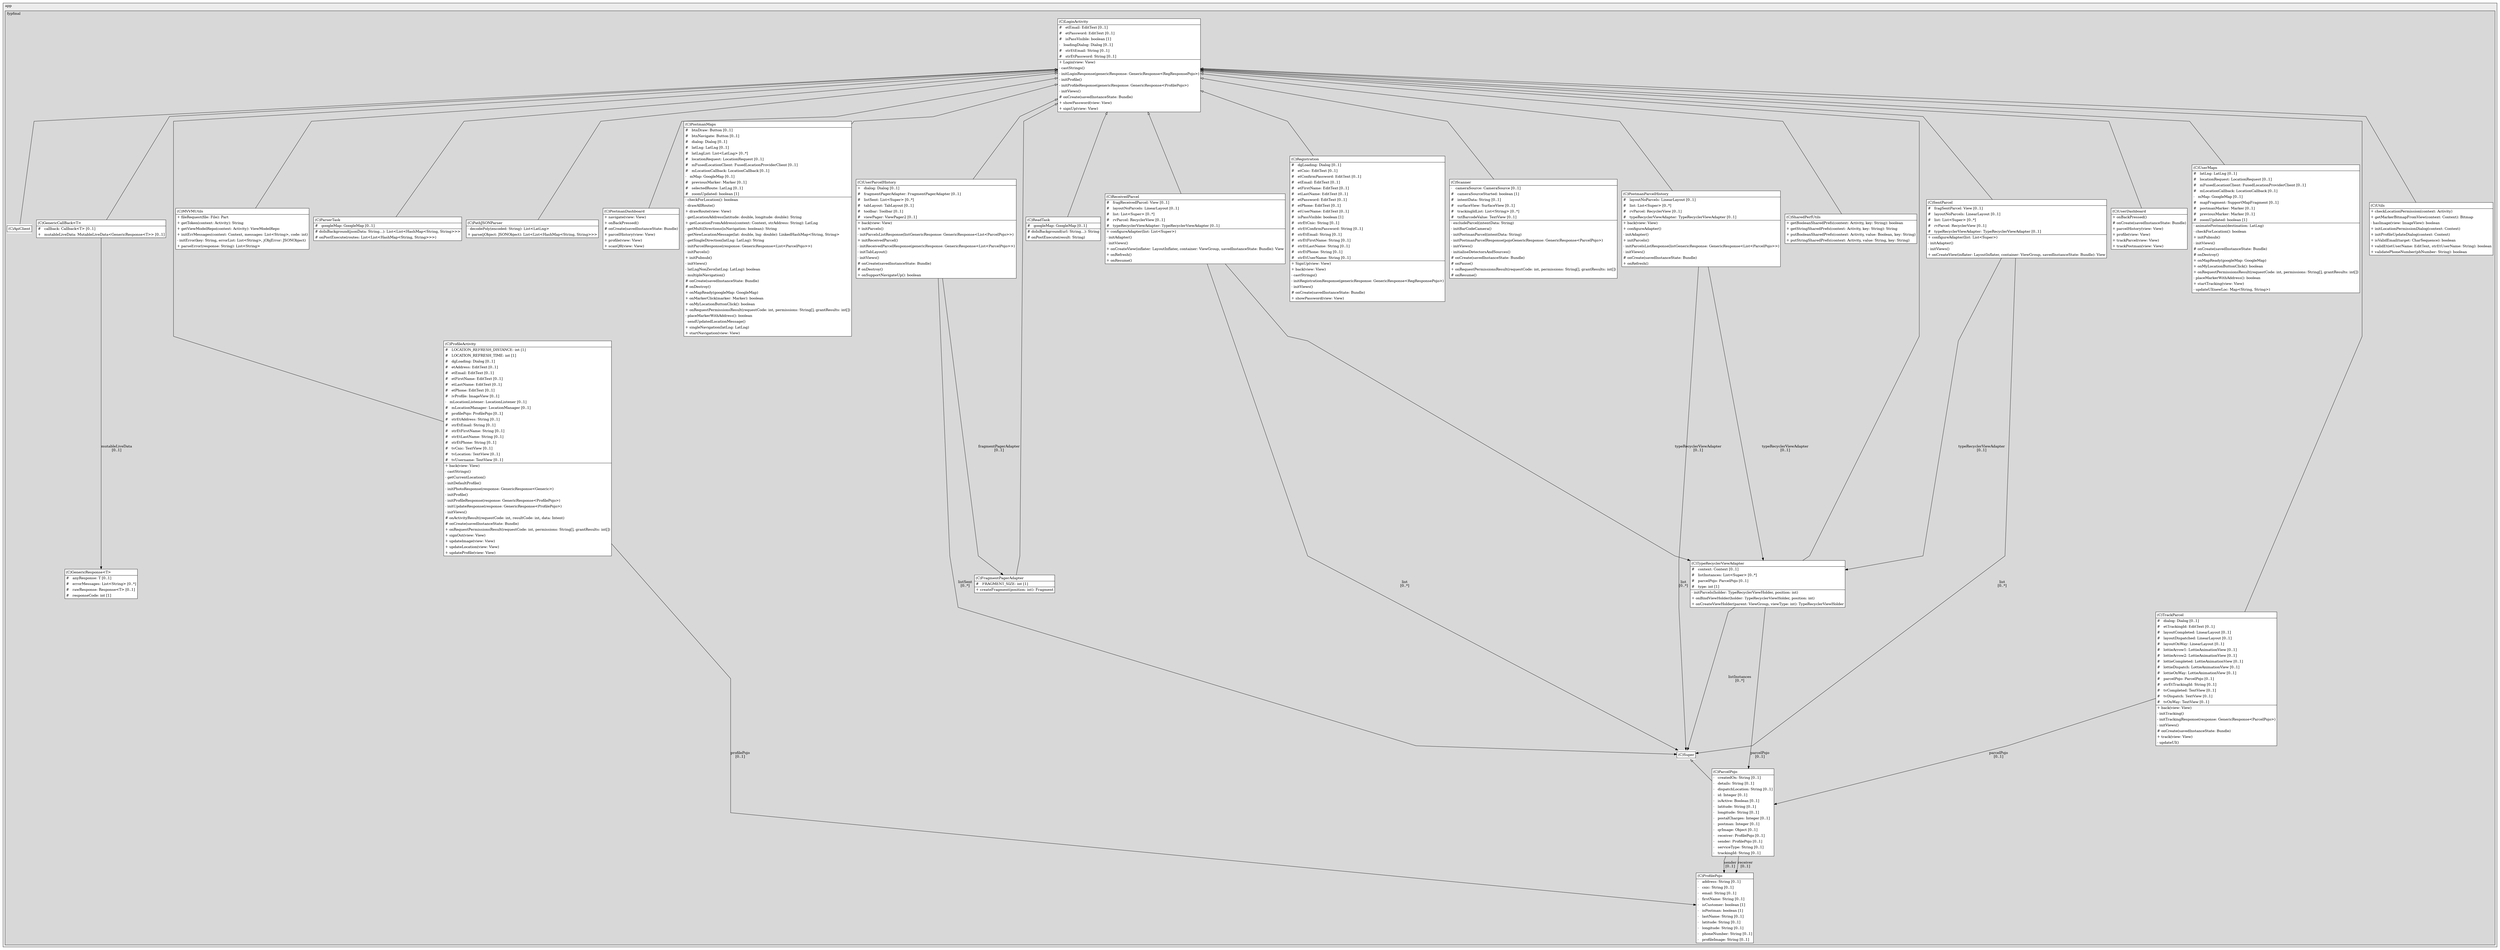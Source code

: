 @startuml

/' diagram meta data start
config=StructureConfiguration;
{
  "projectClassification": {
    "searchMode": "OpenProject", // OpenProject, AllProjects
    "includedProjects": "",
    "pathEndKeywords": "*.impl",
    "isClientPath": "",
    "isClientName": "",
    "isTestPath": "",
    "isTestName": "",
    "isMappingPath": "",
    "isMappingName": "",
    "isDataAccessPath": "",
    "isDataAccessName": "",
    "isDataStructurePath": "",
    "isDataStructureName": "",
    "isInterfaceStructuresPath": "",
    "isInterfaceStructuresName": "",
    "isEntryPointPath": "",
    "isEntryPointName": ""
  },
  "graphRestriction": {
    "classPackageExcludeFilter": "",
    "classPackageIncludeFilter": "",
    "classNameExcludeFilter": "",
    "classNameIncludeFilter": "",
    "methodNameExcludeFilter": "",
    "methodNameIncludeFilter": "",
    "removeByInheritance": "", // inheritance/annotation based filtering is done in a second step
    "removeByAnnotation": "",
    "removeByClassPackage": "", // cleanup the graph after inheritance/annotation based filtering is done
    "removeByClassName": "",
    "cutMappings": false,
    "cutEnum": true,
    "cutTests": true,
    "cutClient": true,
    "cutDataAccess": false,
    "cutInterfaceStructures": false,
    "cutDataStructures": false,
    "cutGetterAndSetter": true,
    "cutConstructors": true
  },
  "graphTraversal": {
    "forwardDepth": 6,
    "backwardDepth": 6,
    "classPackageExcludeFilter": "",
    "classPackageIncludeFilter": "",
    "classNameExcludeFilter": "",
    "classNameIncludeFilter": "",
    "methodNameExcludeFilter": "",
    "methodNameIncludeFilter": "",
    "hideMappings": false,
    "hideDataStructures": false,
    "hidePrivateMethods": true,
    "hideInterfaceCalls": true, // indirection: implementation -> interface (is hidden) -> implementation
    "onlyShowApplicationEntryPoints": false // root node is included
  },
  "details": {
    "aggregation": "GroupByClass", // ByClass, GroupByClass, None
    "showClassGenericTypes": true,
    "showMethods": true,
    "showMethodParameterNames": true,
    "showMethodParameterTypes": true,
    "showMethodReturnType": true,
    "showPackageLevels": 2,
    "showDetailedClassStructure": true
  },
  "rootClass": "com.app.fypfinal.activities.LoginActivity"
}
diagram meta data end '/



digraph g {
    rankdir="TB"
    splines=polyline


'nodes
subgraph cluster_96801 {
   	label=app
	labeljust=l
	fillcolor="#ececec"
	style=filled

   subgraph cluster_1136478522 {
   	label=fypfinal
	labeljust=l
	fillcolor="#d8d8d8"
	style=filled

   ApiClient1282778823[
	label=<<TABLE BORDER="1" CELLBORDER="0" CELLPADDING="4" CELLSPACING="0">
<TR><TD ALIGN="LEFT" >(C)ApiClient</TD></TR>
</TABLE>>
	style=filled
	margin=0
	shape=plaintext
	fillcolor="#FFFFFF"
];

FragmentPagerAdapter1842625409[
	label=<<TABLE BORDER="1" CELLBORDER="0" CELLPADDING="4" CELLSPACING="0">
<TR><TD ALIGN="LEFT" >(C)FragmentPagerAdapter</TD></TR>
<HR/>
<TR><TD ALIGN="LEFT" >#   FRAGMENT_SIZE: int [1]</TD></TR>
<HR/>
<TR><TD ALIGN="LEFT" >+ createFragment(position: int): Fragment</TD></TR>
</TABLE>>
	style=filled
	margin=0
	shape=plaintext
	fillcolor="#FFFFFF"
];

GenericCallBack2076914764[
	label=<<TABLE BORDER="1" CELLBORDER="0" CELLPADDING="4" CELLSPACING="0">
<TR><TD ALIGN="LEFT" >(C)GenericCallBack&lt;T&gt;</TD></TR>
<HR/>
<TR><TD ALIGN="LEFT" >#   callback: Callback&lt;T&gt; [0..1]</TD></TR>
<TR><TD ALIGN="LEFT" >+   mutableLiveData: MutableLiveData&lt;GenericResponse&lt;T&gt;&gt; [0..1]</TD></TR>
</TABLE>>
	style=filled
	margin=0
	shape=plaintext
	fillcolor="#FFFFFF"
];

GenericResponse2076914764[
	label=<<TABLE BORDER="1" CELLBORDER="0" CELLPADDING="4" CELLSPACING="0">
<TR><TD ALIGN="LEFT" >(C)GenericResponse&lt;T&gt;</TD></TR>
<HR/>
<TR><TD ALIGN="LEFT" >#   anyResponse: T [0..1]</TD></TR>
<TR><TD ALIGN="LEFT" >#   errorMessages: List&lt;String&gt; [0..*]</TD></TR>
<TR><TD ALIGN="LEFT" >#   rawResponse: Response&lt;T&gt; [0..1]</TD></TR>
<TR><TD ALIGN="LEFT" >#   responseCode: int [1]</TD></TR>
</TABLE>>
	style=filled
	margin=0
	shape=plaintext
	fillcolor="#FFFFFF"
];

LoginActivity1763034792[
	label=<<TABLE BORDER="1" CELLBORDER="0" CELLPADDING="4" CELLSPACING="0">
<TR><TD ALIGN="LEFT" >(C)LoginActivity</TD></TR>
<HR/>
<TR><TD ALIGN="LEFT" >#   etEmail: EditText [0..1]</TD></TR>
<TR><TD ALIGN="LEFT" >#   etPassword: EditText [0..1]</TD></TR>
<TR><TD ALIGN="LEFT" >#   isPassVisible: boolean [1]</TD></TR>
<TR><TD ALIGN="LEFT" >-   loadingDialog: Dialog [0..1]</TD></TR>
<TR><TD ALIGN="LEFT" >#   strEtEmail: String [0..1]</TD></TR>
<TR><TD ALIGN="LEFT" >#   strEtPassword: String [0..1]</TD></TR>
<HR/>
<TR><TD ALIGN="LEFT" >+ Login(view: View)</TD></TR>
<TR><TD ALIGN="LEFT" >- castStrings()</TD></TR>
<TR><TD ALIGN="LEFT" >- initLoginResponse(genericResponse: GenericResponse&lt;RegResponsePojo&gt;)</TD></TR>
<TR><TD ALIGN="LEFT" >- initProfile()</TD></TR>
<TR><TD ALIGN="LEFT" >- initProfileResponse(genericResponse: GenericResponse&lt;ProfilePojo&gt;)</TD></TR>
<TR><TD ALIGN="LEFT" >- initViews()</TD></TR>
<TR><TD ALIGN="LEFT" ># onCreate(savedInstanceState: Bundle)</TD></TR>
<TR><TD ALIGN="LEFT" >+ showPassword(view: View)</TD></TR>
<TR><TD ALIGN="LEFT" >+ signUp(view: View)</TD></TR>
</TABLE>>
	style=filled
	margin=0
	shape=plaintext
	fillcolor="#FFFFFF"
];

MVVMUtils1662139010[
	label=<<TABLE BORDER="1" CELLBORDER="0" CELLPADDING="4" CELLSPACING="0">
<TR><TD ALIGN="LEFT" >(C)MVVMUtils</TD></TR>
<HR/>
<TR><TD ALIGN="LEFT" >+ fileRequest(file: File): Part</TD></TR>
<TR><TD ALIGN="LEFT" >+ getToken(context: Activity): String</TD></TR>
<TR><TD ALIGN="LEFT" >+ getViewModelRepo(context: Activity): ViewModelRepo</TD></TR>
<TR><TD ALIGN="LEFT" >+ initErrMessages(context: Context, messages: List&lt;String&gt;, code: int)</TD></TR>
<TR><TD ALIGN="LEFT" >- initError(key: String, errorList: List&lt;String&gt;, jObjError: JSONObject)</TD></TR>
<TR><TD ALIGN="LEFT" >+ parseError(response: String): List&lt;String&gt;</TD></TR>
</TABLE>>
	style=filled
	margin=0
	shape=plaintext
	fillcolor="#FFFFFF"
];

ParcelPojo1111883895[
	label=<<TABLE BORDER="1" CELLBORDER="0" CELLPADDING="4" CELLSPACING="0">
<TR><TD ALIGN="LEFT" >(C)ParcelPojo</TD></TR>
<HR/>
<TR><TD ALIGN="LEFT" >-   createdOn: String [0..1]</TD></TR>
<TR><TD ALIGN="LEFT" >-   details: String [0..1]</TD></TR>
<TR><TD ALIGN="LEFT" >-   dispatchLocation: String [0..1]</TD></TR>
<TR><TD ALIGN="LEFT" >-   id: Integer [0..1]</TD></TR>
<TR><TD ALIGN="LEFT" >-   isActive: Boolean [0..1]</TD></TR>
<TR><TD ALIGN="LEFT" >-   latitude: String [0..1]</TD></TR>
<TR><TD ALIGN="LEFT" >-   longitude: String [0..1]</TD></TR>
<TR><TD ALIGN="LEFT" >-   postalCharges: Integer [0..1]</TD></TR>
<TR><TD ALIGN="LEFT" >-   postman: Integer [0..1]</TD></TR>
<TR><TD ALIGN="LEFT" >-   qrImage: Object [0..1]</TD></TR>
<TR><TD ALIGN="LEFT" >-   receiver: ProfilePojo [0..1]</TD></TR>
<TR><TD ALIGN="LEFT" >-   sender: ProfilePojo [0..1]</TD></TR>
<TR><TD ALIGN="LEFT" >-   serviceType: String [0..1]</TD></TR>
<TR><TD ALIGN="LEFT" >-   trackingId: String [0..1]</TD></TR>
</TABLE>>
	style=filled
	margin=0
	shape=plaintext
	fillcolor="#FFFFFF"
];

ParserTask41603095[
	label=<<TABLE BORDER="1" CELLBORDER="0" CELLPADDING="4" CELLSPACING="0">
<TR><TD ALIGN="LEFT" >(C)ParserTask</TD></TR>
<HR/>
<TR><TD ALIGN="LEFT" >#   googleMap: GoogleMap [0..1]</TD></TR>
<HR/>
<TR><TD ALIGN="LEFT" ># doInBackground(jsonData: String...): List&lt;List&lt;HashMap&lt;String, String&gt;&gt;&gt;</TD></TR>
<TR><TD ALIGN="LEFT" ># onPostExecute(routes: List&lt;List&lt;HashMap&lt;String, String&gt;&gt;&gt;)</TD></TR>
</TABLE>>
	style=filled
	margin=0
	shape=plaintext
	fillcolor="#FFFFFF"
];

PathJSONParser41603095[
	label=<<TABLE BORDER="1" CELLBORDER="0" CELLPADDING="4" CELLSPACING="0">
<TR><TD ALIGN="LEFT" >(C)PathJSONParser</TD></TR>
<HR/>
<TR><TD ALIGN="LEFT" >- decodePoly(encoded: String): List&lt;LatLng&gt;</TD></TR>
<TR><TD ALIGN="LEFT" >+ parse(jObject: JSONObject): List&lt;List&lt;HashMap&lt;String, String&gt;&gt;&gt;</TD></TR>
</TABLE>>
	style=filled
	margin=0
	shape=plaintext
	fillcolor="#FFFFFF"
];

PostmanDashboard1763034792[
	label=<<TABLE BORDER="1" CELLBORDER="0" CELLPADDING="4" CELLSPACING="0">
<TR><TD ALIGN="LEFT" >(C)PostmanDashboard</TD></TR>
<HR/>
<TR><TD ALIGN="LEFT" >+ navigate(view: View)</TD></TR>
<TR><TD ALIGN="LEFT" >+ onBackPressed()</TD></TR>
<TR><TD ALIGN="LEFT" ># onCreate(savedInstanceState: Bundle)</TD></TR>
<TR><TD ALIGN="LEFT" >+ parcelHistory(view: View)</TD></TR>
<TR><TD ALIGN="LEFT" >+ profile(view: View)</TD></TR>
<TR><TD ALIGN="LEFT" >+ scanQR(view: View)</TD></TR>
</TABLE>>
	style=filled
	margin=0
	shape=plaintext
	fillcolor="#FFFFFF"
];

PostmanMaps1763034792[
	label=<<TABLE BORDER="1" CELLBORDER="0" CELLPADDING="4" CELLSPACING="0">
<TR><TD ALIGN="LEFT" >(C)PostmanMaps</TD></TR>
<HR/>
<TR><TD ALIGN="LEFT" >#   btnDraw: Button [0..1]</TD></TR>
<TR><TD ALIGN="LEFT" >#   btnNavigate: Button [0..1]</TD></TR>
<TR><TD ALIGN="LEFT" >#   dialog: Dialog [0..1]</TD></TR>
<TR><TD ALIGN="LEFT" >#   latLng: LatLng [0..1]</TD></TR>
<TR><TD ALIGN="LEFT" >#   latLngList: List&lt;LatLng&gt; [0..*]</TD></TR>
<TR><TD ALIGN="LEFT" >#   locationRequest: LocationRequest [0..1]</TD></TR>
<TR><TD ALIGN="LEFT" >#   mFusedLocationClient: FusedLocationProviderClient [0..1]</TD></TR>
<TR><TD ALIGN="LEFT" >#   mLocationCallback: LocationCallback [0..1]</TD></TR>
<TR><TD ALIGN="LEFT" >-   mMap: GoogleMap [0..1]</TD></TR>
<TR><TD ALIGN="LEFT" >#   previousMarker: Marker [0..1]</TD></TR>
<TR><TD ALIGN="LEFT" >#   selectedRoute: LatLng [0..1]</TD></TR>
<TR><TD ALIGN="LEFT" >#   zoomUpdated: boolean [1]</TD></TR>
<HR/>
<TR><TD ALIGN="LEFT" >- checkForLocation(): boolean</TD></TR>
<TR><TD ALIGN="LEFT" >- drawAllRoute()</TD></TR>
<TR><TD ALIGN="LEFT" >+ drawRoute(view: View)</TD></TR>
<TR><TD ALIGN="LEFT" >- getLocationAddress(latitude: double, longitude: double): String</TD></TR>
<TR><TD ALIGN="LEFT" >+ getLocationFromAddress(context: Context, strAddress: String): LatLng</TD></TR>
<TR><TD ALIGN="LEFT" >- getMultiDirections(isNavigation: boolean): String</TD></TR>
<TR><TD ALIGN="LEFT" >- getNewLocationMessage(lat: double, lng: double): LinkedHashMap&lt;String, String&gt;</TD></TR>
<TR><TD ALIGN="LEFT" >- getSingleDirection(latLng: LatLng): String</TD></TR>
<TR><TD ALIGN="LEFT" >- initParcelResponse(response: GenericResponse&lt;List&lt;ParcelPojo&gt;&gt;)</TD></TR>
<TR><TD ALIGN="LEFT" >- initParcels()</TD></TR>
<TR><TD ALIGN="LEFT" >+ initPubnub()</TD></TR>
<TR><TD ALIGN="LEFT" >- initViews()</TD></TR>
<TR><TD ALIGN="LEFT" >- latLngNonZero(latLng: LatLng): boolean</TD></TR>
<TR><TD ALIGN="LEFT" >- multipleNavigation()</TD></TR>
<TR><TD ALIGN="LEFT" ># onCreate(savedInstanceState: Bundle)</TD></TR>
<TR><TD ALIGN="LEFT" ># onDestroy()</TD></TR>
<TR><TD ALIGN="LEFT" >+ onMapReady(googleMap: GoogleMap)</TD></TR>
<TR><TD ALIGN="LEFT" >+ onMarkerClick(marker: Marker): boolean</TD></TR>
<TR><TD ALIGN="LEFT" >+ onMyLocationButtonClick(): boolean</TD></TR>
<TR><TD ALIGN="LEFT" >+ onRequestPermissionsResult(requestCode: int, permissions: String[], grantResults: int[])</TD></TR>
<TR><TD ALIGN="LEFT" >- placeMarkerWithAddress(): boolean</TD></TR>
<TR><TD ALIGN="LEFT" >- sendUpdatedLocationMessage()</TD></TR>
<TR><TD ALIGN="LEFT" >+ singleNavigation(latLng: LatLng)</TD></TR>
<TR><TD ALIGN="LEFT" >+ startNavigation(view: View)</TD></TR>
</TABLE>>
	style=filled
	margin=0
	shape=plaintext
	fillcolor="#FFFFFF"
];

PostmanParcelHistory1763034792[
	label=<<TABLE BORDER="1" CELLBORDER="0" CELLPADDING="4" CELLSPACING="0">
<TR><TD ALIGN="LEFT" >(C)PostmanParcelHistory</TD></TR>
<HR/>
<TR><TD ALIGN="LEFT" >#   layoutNoParcels: LinearLayout [0..1]</TD></TR>
<TR><TD ALIGN="LEFT" >#   list: List&lt;Super&gt; [0..*]</TD></TR>
<TR><TD ALIGN="LEFT" >#   rvParcel: RecyclerView [0..1]</TD></TR>
<TR><TD ALIGN="LEFT" >#   typeRecyclerViewAdapter: TypeRecyclerViewAdapter [0..1]</TD></TR>
<HR/>
<TR><TD ALIGN="LEFT" >+ back(view: View)</TD></TR>
<TR><TD ALIGN="LEFT" >+ configureAdapter()</TD></TR>
<TR><TD ALIGN="LEFT" >- initAdapter()</TD></TR>
<TR><TD ALIGN="LEFT" >+ initParcels()</TD></TR>
<TR><TD ALIGN="LEFT" >- initParcelsListResponse(listGenericResponse: GenericResponse&lt;List&lt;ParcelPojo&gt;&gt;)</TD></TR>
<TR><TD ALIGN="LEFT" >- initViews()</TD></TR>
<TR><TD ALIGN="LEFT" ># onCreate(savedInstanceState: Bundle)</TD></TR>
<TR><TD ALIGN="LEFT" >+ onRefresh()</TD></TR>
</TABLE>>
	style=filled
	margin=0
	shape=plaintext
	fillcolor="#FFFFFF"
];

ProfileActivity1763034792[
	label=<<TABLE BORDER="1" CELLBORDER="0" CELLPADDING="4" CELLSPACING="0">
<TR><TD ALIGN="LEFT" >(C)ProfileActivity</TD></TR>
<HR/>
<TR><TD ALIGN="LEFT" >#   LOCATION_REFRESH_DISTANCE: int [1]</TD></TR>
<TR><TD ALIGN="LEFT" >#   LOCATION_REFRESH_TIME: int [1]</TD></TR>
<TR><TD ALIGN="LEFT" >#   dgLoading: Dialog [0..1]</TD></TR>
<TR><TD ALIGN="LEFT" >#   etAddress: EditText [0..1]</TD></TR>
<TR><TD ALIGN="LEFT" >#   etEmail: EditText [0..1]</TD></TR>
<TR><TD ALIGN="LEFT" >#   etFirstName: EditText [0..1]</TD></TR>
<TR><TD ALIGN="LEFT" >#   etLastName: EditText [0..1]</TD></TR>
<TR><TD ALIGN="LEFT" >#   etPhone: EditText [0..1]</TD></TR>
<TR><TD ALIGN="LEFT" >#   ivProfile: ImageView [0..1]</TD></TR>
<TR><TD ALIGN="LEFT" >-   mLocationListener: LocationListener [0..1]</TD></TR>
<TR><TD ALIGN="LEFT" >#   mLocationManager: LocationManager [0..1]</TD></TR>
<TR><TD ALIGN="LEFT" >#   profilePojo: ProfilePojo [0..1]</TD></TR>
<TR><TD ALIGN="LEFT" >#   strEtAddress: String [0..1]</TD></TR>
<TR><TD ALIGN="LEFT" >#   strEtEmail: String [0..1]</TD></TR>
<TR><TD ALIGN="LEFT" >#   strEtFirstName: String [0..1]</TD></TR>
<TR><TD ALIGN="LEFT" >#   strEtLastName: String [0..1]</TD></TR>
<TR><TD ALIGN="LEFT" >#   strEtPhone: String [0..1]</TD></TR>
<TR><TD ALIGN="LEFT" >#   tvCnic: TextView [0..1]</TD></TR>
<TR><TD ALIGN="LEFT" >#   tvLocation: TextView [0..1]</TD></TR>
<TR><TD ALIGN="LEFT" >#   tvUsername: TextView [0..1]</TD></TR>
<HR/>
<TR><TD ALIGN="LEFT" >+ back(view: View)</TD></TR>
<TR><TD ALIGN="LEFT" >- castStrings()</TD></TR>
<TR><TD ALIGN="LEFT" >- getCurrentLocation()</TD></TR>
<TR><TD ALIGN="LEFT" >- initDefaultProfile()</TD></TR>
<TR><TD ALIGN="LEFT" >- initPhotoResponse(response: GenericResponse&lt;Generic&gt;)</TD></TR>
<TR><TD ALIGN="LEFT" >- initProfile()</TD></TR>
<TR><TD ALIGN="LEFT" >- initProfileResponse(response: GenericResponse&lt;ProfilePojo&gt;)</TD></TR>
<TR><TD ALIGN="LEFT" >- initUpdateResponse(response: GenericResponse&lt;ProfilePojo&gt;)</TD></TR>
<TR><TD ALIGN="LEFT" >- initViews()</TD></TR>
<TR><TD ALIGN="LEFT" ># onActivityResult(requestCode: int, resultCode: int, data: Intent)</TD></TR>
<TR><TD ALIGN="LEFT" ># onCreate(savedInstanceState: Bundle)</TD></TR>
<TR><TD ALIGN="LEFT" >+ onRequestPermissionsResult(requestCode: int, permissions: String[], grantResults: int[])</TD></TR>
<TR><TD ALIGN="LEFT" >+ signOut(view: View)</TD></TR>
<TR><TD ALIGN="LEFT" >+ updateImage(view: View)</TD></TR>
<TR><TD ALIGN="LEFT" >+ updateLocation(view: View)</TD></TR>
<TR><TD ALIGN="LEFT" >+ updateProfile(view: View)</TD></TR>
</TABLE>>
	style=filled
	margin=0
	shape=plaintext
	fillcolor="#FFFFFF"
];

ProfilePojo1111883895[
	label=<<TABLE BORDER="1" CELLBORDER="0" CELLPADDING="4" CELLSPACING="0">
<TR><TD ALIGN="LEFT" >(C)ProfilePojo</TD></TR>
<HR/>
<TR><TD ALIGN="LEFT" >-   address: String [0..1]</TD></TR>
<TR><TD ALIGN="LEFT" >-   cnic: String [0..1]</TD></TR>
<TR><TD ALIGN="LEFT" >-   email: String [0..1]</TD></TR>
<TR><TD ALIGN="LEFT" >-   firstName: String [0..1]</TD></TR>
<TR><TD ALIGN="LEFT" >-   isCustomer: boolean [1]</TD></TR>
<TR><TD ALIGN="LEFT" >-   isPostman: boolean [1]</TD></TR>
<TR><TD ALIGN="LEFT" >-   lastName: String [0..1]</TD></TR>
<TR><TD ALIGN="LEFT" >-   latitude: String [0..1]</TD></TR>
<TR><TD ALIGN="LEFT" >-   longitude: String [0..1]</TD></TR>
<TR><TD ALIGN="LEFT" >-   phoneNumber: String [0..1]</TD></TR>
<TR><TD ALIGN="LEFT" >-   profileImage: String [0..1]</TD></TR>
</TABLE>>
	style=filled
	margin=0
	shape=plaintext
	fillcolor="#FFFFFF"
];

ReadTask41603095[
	label=<<TABLE BORDER="1" CELLBORDER="0" CELLPADDING="4" CELLSPACING="0">
<TR><TD ALIGN="LEFT" >(C)ReadTask</TD></TR>
<HR/>
<TR><TD ALIGN="LEFT" >#   googleMap: GoogleMap [0..1]</TD></TR>
<HR/>
<TR><TD ALIGN="LEFT" ># doInBackground(url: String...): String</TD></TR>
<TR><TD ALIGN="LEFT" ># onPostExecute(result: String)</TD></TR>
</TABLE>>
	style=filled
	margin=0
	shape=plaintext
	fillcolor="#FFFFFF"
];

ReceivedParcel1763034792[
	label=<<TABLE BORDER="1" CELLBORDER="0" CELLPADDING="4" CELLSPACING="0">
<TR><TD ALIGN="LEFT" >(C)ReceivedParcel</TD></TR>
<HR/>
<TR><TD ALIGN="LEFT" >#   fragReceivedParcel: View [0..1]</TD></TR>
<TR><TD ALIGN="LEFT" >#   layoutNoParcels: LinearLayout [0..1]</TD></TR>
<TR><TD ALIGN="LEFT" >#   list: List&lt;Super&gt; [0..*]</TD></TR>
<TR><TD ALIGN="LEFT" >#   rvParcel: RecyclerView [0..1]</TD></TR>
<TR><TD ALIGN="LEFT" >#   typeRecyclerViewAdapter: TypeRecyclerViewAdapter [0..1]</TD></TR>
<HR/>
<TR><TD ALIGN="LEFT" >+ configureAdapter(list: List&lt;Super&gt;)</TD></TR>
<TR><TD ALIGN="LEFT" >- initAdapter()</TD></TR>
<TR><TD ALIGN="LEFT" >- initViews()</TD></TR>
<TR><TD ALIGN="LEFT" >+ onCreateView(inflater: LayoutInflater, container: ViewGroup, savedInstanceState: Bundle): View</TD></TR>
<TR><TD ALIGN="LEFT" >+ onRefresh()</TD></TR>
<TR><TD ALIGN="LEFT" >+ onResume()</TD></TR>
</TABLE>>
	style=filled
	margin=0
	shape=plaintext
	fillcolor="#FFFFFF"
];

Registration1763034792[
	label=<<TABLE BORDER="1" CELLBORDER="0" CELLPADDING="4" CELLSPACING="0">
<TR><TD ALIGN="LEFT" >(C)Registration</TD></TR>
<HR/>
<TR><TD ALIGN="LEFT" >#   dgLoading: Dialog [0..1]</TD></TR>
<TR><TD ALIGN="LEFT" >#   etCnic: EditText [0..1]</TD></TR>
<TR><TD ALIGN="LEFT" >#   etConfirmPassword: EditText [0..1]</TD></TR>
<TR><TD ALIGN="LEFT" >#   etEmail: EditText [0..1]</TD></TR>
<TR><TD ALIGN="LEFT" >#   etFirstName: EditText [0..1]</TD></TR>
<TR><TD ALIGN="LEFT" >#   etLastName: EditText [0..1]</TD></TR>
<TR><TD ALIGN="LEFT" >#   etPassword: EditText [0..1]</TD></TR>
<TR><TD ALIGN="LEFT" >#   etPhone: EditText [0..1]</TD></TR>
<TR><TD ALIGN="LEFT" >#   etUserName: EditText [0..1]</TD></TR>
<TR><TD ALIGN="LEFT" >#   isPassVisible: boolean [1]</TD></TR>
<TR><TD ALIGN="LEFT" >#   strEtCnic: String [0..1]</TD></TR>
<TR><TD ALIGN="LEFT" >#   strEtConfirmPassword: String [0..1]</TD></TR>
<TR><TD ALIGN="LEFT" >#   strEtEmail: String [0..1]</TD></TR>
<TR><TD ALIGN="LEFT" >#   strEtFirstName: String [0..1]</TD></TR>
<TR><TD ALIGN="LEFT" >#   strEtLastName: String [0..1]</TD></TR>
<TR><TD ALIGN="LEFT" >#   strEtPhone: String [0..1]</TD></TR>
<TR><TD ALIGN="LEFT" >#   strEtUserName: String [0..1]</TD></TR>
<HR/>
<TR><TD ALIGN="LEFT" >+ SignUp(view: View)</TD></TR>
<TR><TD ALIGN="LEFT" >+ back(view: View)</TD></TR>
<TR><TD ALIGN="LEFT" >- castStrings()</TD></TR>
<TR><TD ALIGN="LEFT" >- initRegistrationResponse(genericResponse: GenericResponse&lt;RegResponsePojo&gt;)</TD></TR>
<TR><TD ALIGN="LEFT" >- initViews()</TD></TR>
<TR><TD ALIGN="LEFT" ># onCreate(savedInstanceState: Bundle)</TD></TR>
<TR><TD ALIGN="LEFT" >+ showPassword(view: View)</TD></TR>
</TABLE>>
	style=filled
	margin=0
	shape=plaintext
	fillcolor="#FFFFFF"
];

Scanner1763034792[
	label=<<TABLE BORDER="1" CELLBORDER="0" CELLPADDING="4" CELLSPACING="0">
<TR><TD ALIGN="LEFT" >(C)Scanner</TD></TR>
<HR/>
<TR><TD ALIGN="LEFT" >-   cameraSource: CameraSource [0..1]</TD></TR>
<TR><TD ALIGN="LEFT" >#   cameraSourceStarted: boolean [1]</TD></TR>
<TR><TD ALIGN="LEFT" >#   intentData: String [0..1]</TD></TR>
<TR><TD ALIGN="LEFT" >#   surfaceView: SurfaceView [0..1]</TD></TR>
<TR><TD ALIGN="LEFT" >#   trackingIdList: List&lt;String&gt; [0..*]</TD></TR>
<TR><TD ALIGN="LEFT" >#   txtBarcodeValue: TextView [0..1]</TD></TR>
<HR/>
<TR><TD ALIGN="LEFT" >- excludeParcel(intentData: String)</TD></TR>
<TR><TD ALIGN="LEFT" >- initBarCodeCamera()</TD></TR>
<TR><TD ALIGN="LEFT" >- initPostmanParcel(intentData: String)</TD></TR>
<TR><TD ALIGN="LEFT" >- initPostmanParcelResponse(pojoGenericResponse: GenericResponse&lt;ParcelPojo&gt;)</TD></TR>
<TR><TD ALIGN="LEFT" >- initViews()</TD></TR>
<TR><TD ALIGN="LEFT" >- initialiseDetectorsAndSources()</TD></TR>
<TR><TD ALIGN="LEFT" ># onCreate(savedInstanceState: Bundle)</TD></TR>
<TR><TD ALIGN="LEFT" ># onPause()</TD></TR>
<TR><TD ALIGN="LEFT" >+ onRequestPermissionsResult(requestCode: int, permissions: String[], grantResults: int[])</TD></TR>
<TR><TD ALIGN="LEFT" ># onResume()</TD></TR>
</TABLE>>
	style=filled
	margin=0
	shape=plaintext
	fillcolor="#FFFFFF"
];

SentParcel1763034792[
	label=<<TABLE BORDER="1" CELLBORDER="0" CELLPADDING="4" CELLSPACING="0">
<TR><TD ALIGN="LEFT" >(C)SentParcel</TD></TR>
<HR/>
<TR><TD ALIGN="LEFT" >#   fragSentParcel: View [0..1]</TD></TR>
<TR><TD ALIGN="LEFT" >#   layoutNoParcels: LinearLayout [0..1]</TD></TR>
<TR><TD ALIGN="LEFT" >#   list: List&lt;Super&gt; [0..*]</TD></TR>
<TR><TD ALIGN="LEFT" >#   rvParcel: RecyclerView [0..1]</TD></TR>
<TR><TD ALIGN="LEFT" >#   typeRecyclerViewAdapter: TypeRecyclerViewAdapter [0..1]</TD></TR>
<HR/>
<TR><TD ALIGN="LEFT" >+ configureAdapter(list: List&lt;Super&gt;)</TD></TR>
<TR><TD ALIGN="LEFT" >- initAdapter()</TD></TR>
<TR><TD ALIGN="LEFT" >- initViews()</TD></TR>
<TR><TD ALIGN="LEFT" >+ onCreateView(inflater: LayoutInflater, container: ViewGroup, savedInstanceState: Bundle): View</TD></TR>
</TABLE>>
	style=filled
	margin=0
	shape=plaintext
	fillcolor="#FFFFFF"
];

SharedPerfUtils11107606[
	label=<<TABLE BORDER="1" CELLBORDER="0" CELLPADDING="4" CELLSPACING="0">
<TR><TD ALIGN="LEFT" >(C)SharedPerfUtils</TD></TR>
<HR/>
<TR><TD ALIGN="LEFT" >+ getBooleanSharedPrefs(context: Activity, key: String): boolean</TD></TR>
<TR><TD ALIGN="LEFT" >+ getStringSharedPrefs(context: Activity, key: String): String</TD></TR>
<TR><TD ALIGN="LEFT" >+ putBooleanSharedPrefs(context: Activity, value: Boolean, key: String)</TD></TR>
<TR><TD ALIGN="LEFT" >+ putStringSharedPrefs(context: Activity, value: String, key: String)</TD></TR>
</TABLE>>
	style=filled
	margin=0
	shape=plaintext
	fillcolor="#FFFFFF"
];

Super1111883895[
	label=<<TABLE BORDER="1" CELLBORDER="0" CELLPADDING="4" CELLSPACING="0">
<TR><TD ALIGN="LEFT" >(C)Super</TD></TR>
</TABLE>>
	style=filled
	margin=0
	shape=plaintext
	fillcolor="#FFFFFF"
];

TrackParcel1763034792[
	label=<<TABLE BORDER="1" CELLBORDER="0" CELLPADDING="4" CELLSPACING="0">
<TR><TD ALIGN="LEFT" >(C)TrackParcel</TD></TR>
<HR/>
<TR><TD ALIGN="LEFT" >#   dialog: Dialog [0..1]</TD></TR>
<TR><TD ALIGN="LEFT" >#   etTrackingId: EditText [0..1]</TD></TR>
<TR><TD ALIGN="LEFT" >#   layoutCompleted: LinearLayout [0..1]</TD></TR>
<TR><TD ALIGN="LEFT" >#   layoutDispatched: LinearLayout [0..1]</TD></TR>
<TR><TD ALIGN="LEFT" >#   layoutOnWay: LinearLayout [0..1]</TD></TR>
<TR><TD ALIGN="LEFT" >#   lottieArrow1: LottieAnimationView [0..1]</TD></TR>
<TR><TD ALIGN="LEFT" >#   lottieArrow2: LottieAnimationView [0..1]</TD></TR>
<TR><TD ALIGN="LEFT" >#   lottieCompleted: LottieAnimationView [0..1]</TD></TR>
<TR><TD ALIGN="LEFT" >#   lottieDispatch: LottieAnimationView [0..1]</TD></TR>
<TR><TD ALIGN="LEFT" >#   lottieOnWay: LottieAnimationView [0..1]</TD></TR>
<TR><TD ALIGN="LEFT" >#   parcelPojo: ParcelPojo [0..1]</TD></TR>
<TR><TD ALIGN="LEFT" >#   strEtTrackingId: String [0..1]</TD></TR>
<TR><TD ALIGN="LEFT" >#   tvCompleted: TextView [0..1]</TD></TR>
<TR><TD ALIGN="LEFT" >#   tvDispatch: TextView [0..1]</TD></TR>
<TR><TD ALIGN="LEFT" >#   tvOnWay: TextView [0..1]</TD></TR>
<HR/>
<TR><TD ALIGN="LEFT" >+ back(view: View)</TD></TR>
<TR><TD ALIGN="LEFT" >- initTracking()</TD></TR>
<TR><TD ALIGN="LEFT" >- initTrackingResponse(response: GenericResponse&lt;ParcelPojo&gt;)</TD></TR>
<TR><TD ALIGN="LEFT" >- initViews()</TD></TR>
<TR><TD ALIGN="LEFT" ># onCreate(savedInstanceState: Bundle)</TD></TR>
<TR><TD ALIGN="LEFT" >+ track(view: View)</TD></TR>
<TR><TD ALIGN="LEFT" >- updateUI()</TD></TR>
</TABLE>>
	style=filled
	margin=0
	shape=plaintext
	fillcolor="#FFFFFF"
];

TypeRecyclerViewAdapter1842625409[
	label=<<TABLE BORDER="1" CELLBORDER="0" CELLPADDING="4" CELLSPACING="0">
<TR><TD ALIGN="LEFT" >(C)TypeRecyclerViewAdapter</TD></TR>
<HR/>
<TR><TD ALIGN="LEFT" >#   context: Context [0..1]</TD></TR>
<TR><TD ALIGN="LEFT" >#   listInstances: List&lt;Super&gt; [0..*]</TD></TR>
<TR><TD ALIGN="LEFT" >#   parcelPojo: ParcelPojo [0..1]</TD></TR>
<TR><TD ALIGN="LEFT" >#   type: int [1]</TD></TR>
<HR/>
<TR><TD ALIGN="LEFT" >- initParcels(holder: TypeRecyclerViewHolder, position: int)</TD></TR>
<TR><TD ALIGN="LEFT" >+ onBindViewHolder(holder: TypeRecyclerViewHolder, position: int)</TD></TR>
<TR><TD ALIGN="LEFT" >+ onCreateViewHolder(parent: ViewGroup, viewType: int): TypeRecyclerViewHolder</TD></TR>
</TABLE>>
	style=filled
	margin=0
	shape=plaintext
	fillcolor="#FFFFFF"
];

UserDashboard1763034792[
	label=<<TABLE BORDER="1" CELLBORDER="0" CELLPADDING="4" CELLSPACING="0">
<TR><TD ALIGN="LEFT" >(C)UserDashboard</TD></TR>
<HR/>
<TR><TD ALIGN="LEFT" >+ onBackPressed()</TD></TR>
<TR><TD ALIGN="LEFT" ># onCreate(savedInstanceState: Bundle)</TD></TR>
<TR><TD ALIGN="LEFT" >+ parcelHistory(view: View)</TD></TR>
<TR><TD ALIGN="LEFT" >+ profile(view: View)</TD></TR>
<TR><TD ALIGN="LEFT" >+ trackParcel(view: View)</TD></TR>
<TR><TD ALIGN="LEFT" >+ trackPostman(view: View)</TD></TR>
</TABLE>>
	style=filled
	margin=0
	shape=plaintext
	fillcolor="#FFFFFF"
];

UserMaps1763034792[
	label=<<TABLE BORDER="1" CELLBORDER="0" CELLPADDING="4" CELLSPACING="0">
<TR><TD ALIGN="LEFT" >(C)UserMaps</TD></TR>
<HR/>
<TR><TD ALIGN="LEFT" >#   latLng: LatLng [0..1]</TD></TR>
<TR><TD ALIGN="LEFT" >#   locationRequest: LocationRequest [0..1]</TD></TR>
<TR><TD ALIGN="LEFT" >#   mFusedLocationClient: FusedLocationProviderClient [0..1]</TD></TR>
<TR><TD ALIGN="LEFT" >#   mLocationCallback: LocationCallback [0..1]</TD></TR>
<TR><TD ALIGN="LEFT" >-   mMap: GoogleMap [0..1]</TD></TR>
<TR><TD ALIGN="LEFT" >#   mapFragment: SupportMapFragment [0..1]</TD></TR>
<TR><TD ALIGN="LEFT" >#   postmanMarker: Marker [0..1]</TD></TR>
<TR><TD ALIGN="LEFT" >#   previousMarker: Marker [0..1]</TD></TR>
<TR><TD ALIGN="LEFT" >#   zoomUpdated: boolean [1]</TD></TR>
<HR/>
<TR><TD ALIGN="LEFT" >- animatePostman(destination: LatLng)</TD></TR>
<TR><TD ALIGN="LEFT" >- checkForLocation(): boolean</TD></TR>
<TR><TD ALIGN="LEFT" >+ initPubnub()</TD></TR>
<TR><TD ALIGN="LEFT" >- initViews()</TD></TR>
<TR><TD ALIGN="LEFT" ># onCreate(savedInstanceState: Bundle)</TD></TR>
<TR><TD ALIGN="LEFT" ># onDestroy()</TD></TR>
<TR><TD ALIGN="LEFT" >+ onMapReady(googleMap: GoogleMap)</TD></TR>
<TR><TD ALIGN="LEFT" >+ onMyLocationButtonClick(): boolean</TD></TR>
<TR><TD ALIGN="LEFT" >+ onRequestPermissionsResult(requestCode: int, permissions: String[], grantResults: int[])</TD></TR>
<TR><TD ALIGN="LEFT" >- placeMarkerWithAddress(): boolean</TD></TR>
<TR><TD ALIGN="LEFT" >+ startTracking(view: View)</TD></TR>
<TR><TD ALIGN="LEFT" >- updateUI(newLoc: Map&lt;String, String&gt;)</TD></TR>
</TABLE>>
	style=filled
	margin=0
	shape=plaintext
	fillcolor="#FFFFFF"
];

UserParcelHistory1763034792[
	label=<<TABLE BORDER="1" CELLBORDER="0" CELLPADDING="4" CELLSPACING="0">
<TR><TD ALIGN="LEFT" >(C)UserParcelHistory</TD></TR>
<HR/>
<TR><TD ALIGN="LEFT" >+   dialog: Dialog [0..1]</TD></TR>
<TR><TD ALIGN="LEFT" >#   fragmentPagerAdapter: FragmentPagerAdapter [0..1]</TD></TR>
<TR><TD ALIGN="LEFT" >#   listSent: List&lt;Super&gt; [0..*]</TD></TR>
<TR><TD ALIGN="LEFT" >#   tabLayout: TabLayout [0..1]</TD></TR>
<TR><TD ALIGN="LEFT" >#   toolbar: Toolbar [0..1]</TD></TR>
<TR><TD ALIGN="LEFT" >#   viewPager: ViewPager2 [0..1]</TD></TR>
<HR/>
<TR><TD ALIGN="LEFT" >+ back(view: View)</TD></TR>
<TR><TD ALIGN="LEFT" >+ initParcels()</TD></TR>
<TR><TD ALIGN="LEFT" >- initParcelsListResponse(listGenericResponse: GenericResponse&lt;List&lt;ParcelPojo&gt;&gt;)</TD></TR>
<TR><TD ALIGN="LEFT" >+ initReceivedParcel()</TD></TR>
<TR><TD ALIGN="LEFT" >- initReceivedParcelResponse(genericResponse: GenericResponse&lt;List&lt;ParcelPojo&gt;&gt;)</TD></TR>
<TR><TD ALIGN="LEFT" >- initTabLayout()</TD></TR>
<TR><TD ALIGN="LEFT" >- initViews()</TD></TR>
<TR><TD ALIGN="LEFT" ># onCreate(savedInstanceState: Bundle)</TD></TR>
<TR><TD ALIGN="LEFT" ># onDestroy()</TD></TR>
<TR><TD ALIGN="LEFT" >+ onSupportNavigateUp(): boolean</TD></TR>
</TABLE>>
	style=filled
	margin=0
	shape=plaintext
	fillcolor="#FFFFFF"
];

Utils11107606[
	label=<<TABLE BORDER="1" CELLBORDER="0" CELLPADDING="4" CELLSPACING="0">
<TR><TD ALIGN="LEFT" >(C)Utils</TD></TR>
<HR/>
<TR><TD ALIGN="LEFT" >+ checkLocationPermission(context: Activity)</TD></TR>
<TR><TD ALIGN="LEFT" >+ getMarkerBitmapFromView(context: Context): Bitmap</TD></TR>
<TR><TD ALIGN="LEFT" >- hasImage(view: ImageView): boolean</TD></TR>
<TR><TD ALIGN="LEFT" >+ initLocationPermissionDialog(context: Context)</TD></TR>
<TR><TD ALIGN="LEFT" >+ initProfileUpdateDialog(context: Context)</TD></TR>
<TR><TD ALIGN="LEFT" >+ isValidEmail(target: CharSequence): boolean</TD></TR>
<TR><TD ALIGN="LEFT" >+ validEt(etUserName: EditText, strEtUserName: String): boolean</TD></TR>
<TR><TD ALIGN="LEFT" >+ validatePhoneNumber(phNumber: String): boolean</TD></TR>
</TABLE>>
	style=filled
	margin=0
	shape=plaintext
	fillcolor="#FFFFFF"
];
}
}

'edges
GenericCallBack2076914764 -> GenericResponse2076914764[label="mutableLiveData
[0..1]"];
LoginActivity1763034792 -> ApiClient1282778823[arrowhead=none, arrowtail=empty, dir=both];
LoginActivity1763034792 -> FragmentPagerAdapter1842625409[arrowhead=none, arrowtail=empty, dir=both];
LoginActivity1763034792 -> GenericCallBack2076914764[arrowhead=none, arrowtail=empty, dir=both];
LoginActivity1763034792 -> MVVMUtils1662139010[arrowhead=none, arrowtail=empty, dir=both];
LoginActivity1763034792 -> ParserTask41603095[arrowhead=none, arrowtail=empty, dir=both];
LoginActivity1763034792 -> PathJSONParser41603095[arrowhead=none, arrowtail=empty, dir=both];
LoginActivity1763034792 -> PostmanDashboard1763034792[arrowhead=none, arrowtail=empty, dir=both];
LoginActivity1763034792 -> PostmanMaps1763034792[arrowhead=none, arrowtail=empty, dir=both];
LoginActivity1763034792 -> PostmanParcelHistory1763034792[arrowhead=none, arrowtail=empty, dir=both];
LoginActivity1763034792 -> ProfileActivity1763034792[arrowhead=none, arrowtail=empty, dir=both];
LoginActivity1763034792 -> ReadTask41603095[arrowhead=none, arrowtail=empty, dir=both];
LoginActivity1763034792 -> ReceivedParcel1763034792[arrowhead=none, arrowtail=empty, dir=both];
LoginActivity1763034792 -> Registration1763034792[arrowhead=none, arrowtail=empty, dir=both];
LoginActivity1763034792 -> Scanner1763034792[arrowhead=none, arrowtail=empty, dir=both];
LoginActivity1763034792 -> SentParcel1763034792[arrowhead=none, arrowtail=empty, dir=both];
LoginActivity1763034792 -> SharedPerfUtils11107606[arrowhead=none, arrowtail=empty, dir=both];
LoginActivity1763034792 -> TrackParcel1763034792[arrowhead=none, arrowtail=empty, dir=both];
LoginActivity1763034792 -> TypeRecyclerViewAdapter1842625409[arrowhead=none, arrowtail=empty, dir=both];
LoginActivity1763034792 -> UserDashboard1763034792[arrowhead=none, arrowtail=empty, dir=both];
LoginActivity1763034792 -> UserMaps1763034792[arrowhead=none, arrowtail=empty, dir=both];
LoginActivity1763034792 -> UserParcelHistory1763034792[arrowhead=none, arrowtail=empty, dir=both];
LoginActivity1763034792 -> Utils11107606[arrowhead=none, arrowtail=empty, dir=both];
ParcelPojo1111883895 -> ProfilePojo1111883895[label="receiver
[0..1]"];
ParcelPojo1111883895 -> ProfilePojo1111883895[label="sender
[0..1]"];
PostmanParcelHistory1763034792 -> Super1111883895[label="list
[0..*]"];
PostmanParcelHistory1763034792 -> TypeRecyclerViewAdapter1842625409[label="typeRecyclerViewAdapter
[0..1]"];
ProfileActivity1763034792 -> ProfilePojo1111883895[label="profilePojo
[0..1]"];
ReceivedParcel1763034792 -> Super1111883895[label="list
[0..*]"];
ReceivedParcel1763034792 -> TypeRecyclerViewAdapter1842625409[label="typeRecyclerViewAdapter
[0..1]"];
SentParcel1763034792 -> Super1111883895[label="list
[0..*]"];
SentParcel1763034792 -> TypeRecyclerViewAdapter1842625409[label="typeRecyclerViewAdapter
[0..1]"];
Super1111883895 -> ParcelPojo1111883895[arrowhead=none, arrowtail=empty, dir=both];
TrackParcel1763034792 -> ParcelPojo1111883895[label="parcelPojo
[0..1]"];
TypeRecyclerViewAdapter1842625409 -> ParcelPojo1111883895[label="parcelPojo
[0..1]"];
TypeRecyclerViewAdapter1842625409 -> Super1111883895[label="listInstances
[0..*]"];
UserParcelHistory1763034792 -> FragmentPagerAdapter1842625409[label="fragmentPagerAdapter
[0..1]"];
UserParcelHistory1763034792 -> Super1111883895[label="listSent
[0..*]"];

}
@enduml